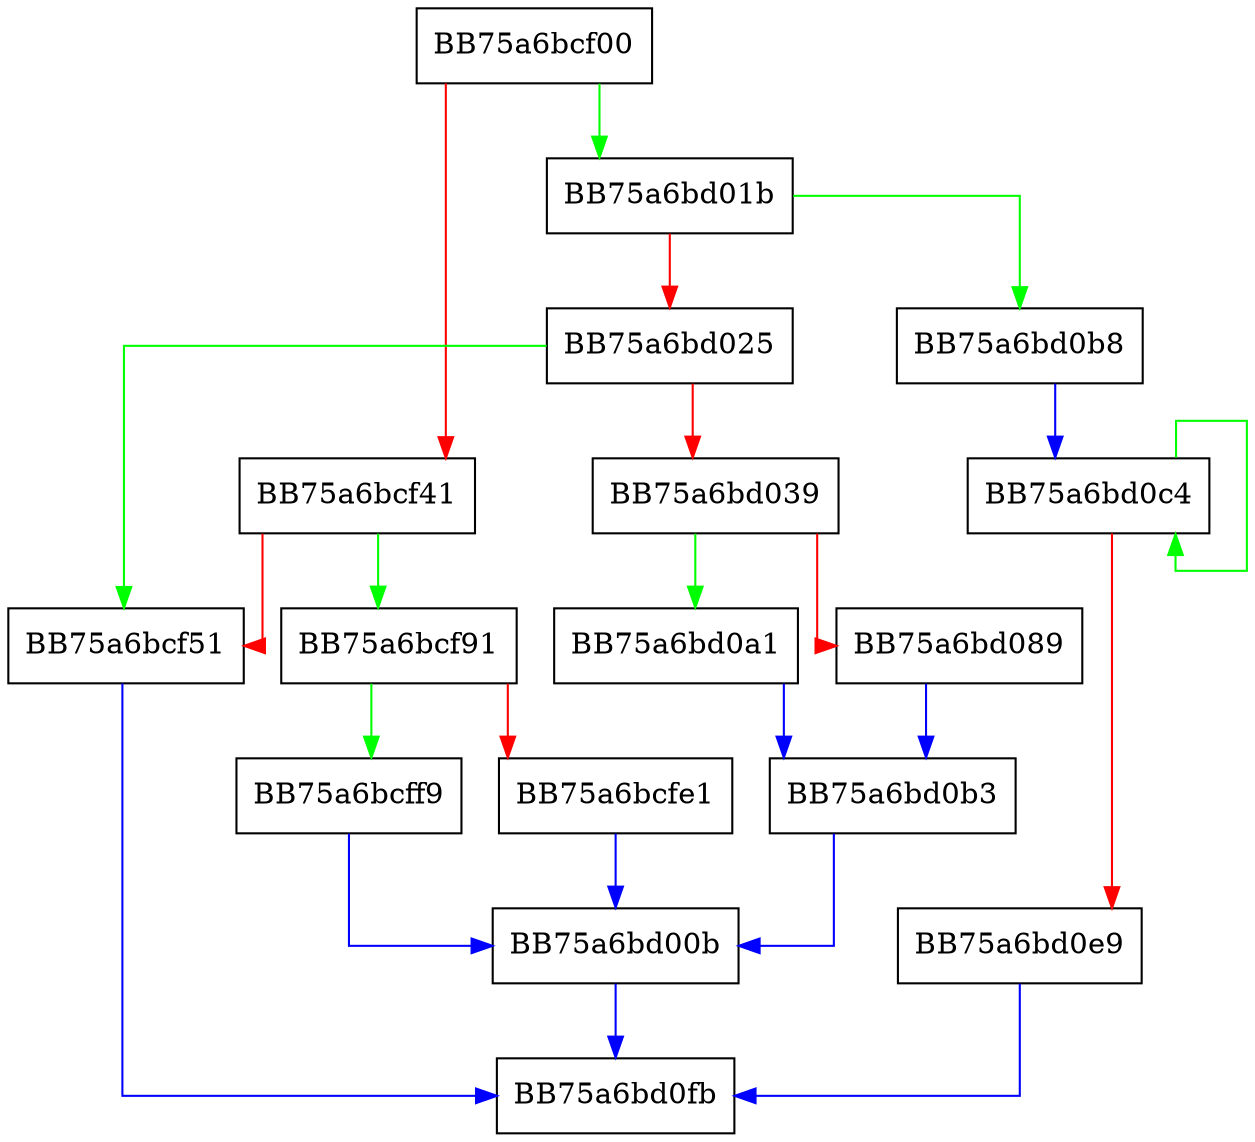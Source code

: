 digraph SSE4_phminposuw {
  node [shape="box"];
  graph [splines=ortho];
  BB75a6bcf00 -> BB75a6bd01b [color="green"];
  BB75a6bcf00 -> BB75a6bcf41 [color="red"];
  BB75a6bcf41 -> BB75a6bcf91 [color="green"];
  BB75a6bcf41 -> BB75a6bcf51 [color="red"];
  BB75a6bcf51 -> BB75a6bd0fb [color="blue"];
  BB75a6bcf91 -> BB75a6bcff9 [color="green"];
  BB75a6bcf91 -> BB75a6bcfe1 [color="red"];
  BB75a6bcfe1 -> BB75a6bd00b [color="blue"];
  BB75a6bcff9 -> BB75a6bd00b [color="blue"];
  BB75a6bd00b -> BB75a6bd0fb [color="blue"];
  BB75a6bd01b -> BB75a6bd0b8 [color="green"];
  BB75a6bd01b -> BB75a6bd025 [color="red"];
  BB75a6bd025 -> BB75a6bcf51 [color="green"];
  BB75a6bd025 -> BB75a6bd039 [color="red"];
  BB75a6bd039 -> BB75a6bd0a1 [color="green"];
  BB75a6bd039 -> BB75a6bd089 [color="red"];
  BB75a6bd089 -> BB75a6bd0b3 [color="blue"];
  BB75a6bd0a1 -> BB75a6bd0b3 [color="blue"];
  BB75a6bd0b3 -> BB75a6bd00b [color="blue"];
  BB75a6bd0b8 -> BB75a6bd0c4 [color="blue"];
  BB75a6bd0c4 -> BB75a6bd0c4 [color="green"];
  BB75a6bd0c4 -> BB75a6bd0e9 [color="red"];
  BB75a6bd0e9 -> BB75a6bd0fb [color="blue"];
}